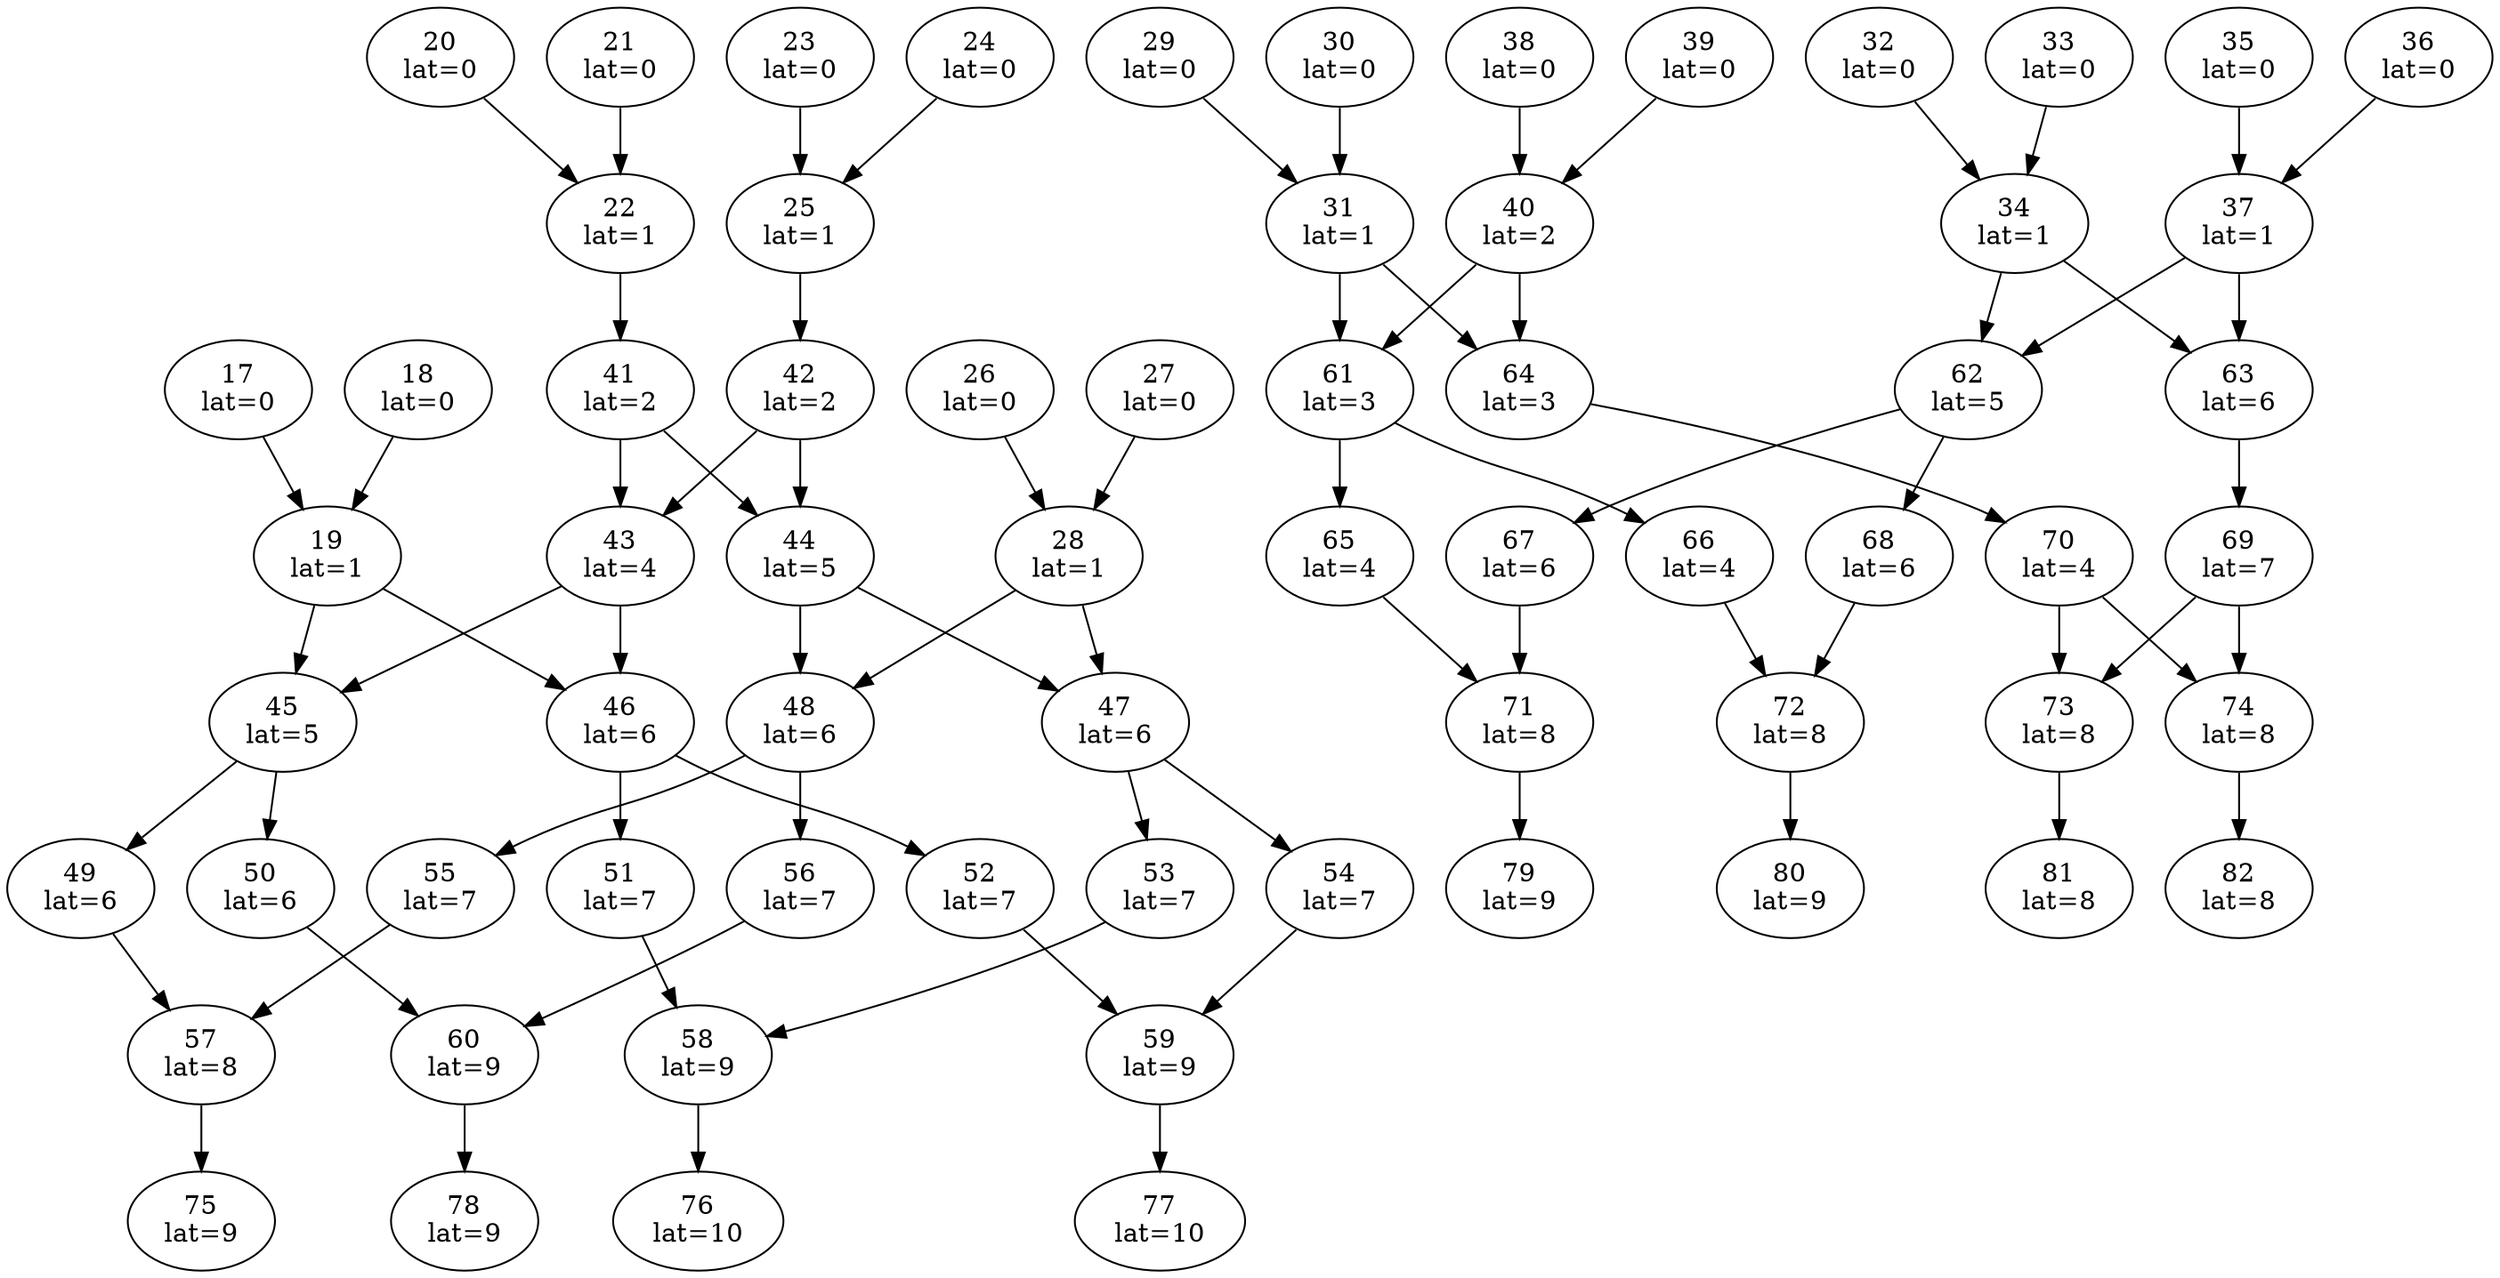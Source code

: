 Digraph G {
"17"[label = "\N\nlat=0"];
"18"[label = "\N\nlat=0"];
"20"[label = "\N\nlat=0"];
"21"[label = "\N\nlat=0"];
"23"[label = "\N\nlat=0"];
"24"[label = "\N\nlat=0"];
"26"[label = "\N\nlat=0"];
"27"[label = "\N\nlat=0"];
"29"[label = "\N\nlat=0"];
"30"[label = "\N\nlat=0"];
"32"[label = "\N\nlat=0"];
"33"[label = "\N\nlat=0"];
"35"[label = "\N\nlat=0"];
"36"[label = "\N\nlat=0"];
"38"[label = "\N\nlat=0"];
"39"[label = "\N\nlat=0"];
"75"[label = "\N\nlat=9"];
"57"->"75"
"76"[label = "\N\nlat=10"];
"58"->"76"
"77"[label = "\N\nlat=10"];
"59"->"77"
"78"[label = "\N\nlat=9"];
"60"->"78"
"79"[label = "\N\nlat=9"];
"71"->"79"
"80"[label = "\N\nlat=9"];
"72"->"80"
"81"[label = "\N\nlat=8"];
"73"->"81"
"82"[label = "\N\nlat=8"];
"74"->"82"
"19"[label = "\N\nlat=1"];
"17"->"19";
"18"->"19";
"22"[label = "\N\nlat=1"];
"20"->"22";
"21"->"22";
"25"[label = "\N\nlat=1"];
"23"->"25";
"24"->"25";
"28"[label = "\N\nlat=1"];
"26"->"28";
"27"->"28";
"31"[label = "\N\nlat=1"];
"29"->"31";
"30"->"31";
"34"[label = "\N\nlat=1"];
"32"->"34";
"33"->"34";
"37"[label = "\N\nlat=1"];
"35"->"37";
"36"->"37";
"40"[label = "\N\nlat=2"];
"38"->"40";
"39"->"40";
"41"[label = "\N\nlat=2"];
"22"->"41";
"42"[label = "\N\nlat=2"];
"25"->"42";
"43"[label = "\N\nlat=4"];
"41"->"43";
"42"->"43";
"44"[label = "\N\nlat=5"];
"41"->"44";
"42"->"44";
"45"[label = "\N\nlat=5"];
"19"->"45";
"43"->"45";
"46"[label = "\N\nlat=6"];
"19"->"46";
"43"->"46";
"47"[label = "\N\nlat=6"];
"28"->"47";
"44"->"47";
"48"[label = "\N\nlat=6"];
"28"->"48";
"44"->"48";
"49"[label = "\N\nlat=6"];
"45"->"49";
"50"[label = "\N\nlat=6"];
"45"->"50";
"51"[label = "\N\nlat=7"];
"46"->"51";
"52"[label = "\N\nlat=7"];
"46"->"52";
"53"[label = "\N\nlat=7"];
"47"->"53";
"54"[label = "\N\nlat=7"];
"47"->"54";
"55"[label = "\N\nlat=7"];
"48"->"55";
"56"[label = "\N\nlat=7"];
"48"->"56";
"57"[label = "\N\nlat=8"];
"49"->"57";
"55"->"57";
"58"[label = "\N\nlat=9"];
"51"->"58";
"53"->"58";
"59"[label = "\N\nlat=9"];
"52"->"59";
"54"->"59";
"60"[label = "\N\nlat=9"];
"50"->"60";
"56"->"60";
"61"[label = "\N\nlat=3"];
"31"->"61";
"40"->"61";
"62"[label = "\N\nlat=5"];
"34"->"62";
"37"->"62";
"63"[label = "\N\nlat=6"];
"34"->"63";
"37"->"63";
"64"[label = "\N\nlat=3"];
"31"->"64";
"40"->"64";
"65"[label = "\N\nlat=4"];
"61"->"65";
"66"[label = "\N\nlat=4"];
"61"->"66";
"67"[label = "\N\nlat=6"];
"62"->"67";
"68"[label = "\N\nlat=6"];
"62"->"68";
"69"[label = "\N\nlat=7"];
"63"->"69";
"70"[label = "\N\nlat=4"];
"64"->"70";
"71"[label = "\N\nlat=8"];
"65"->"71";
"67"->"71";
"72"[label = "\N\nlat=8"];
"66"->"72";
"68"->"72";
"73"[label = "\N\nlat=8"];
"69"->"73";
"70"->"73";
"74"[label = "\N\nlat=8"];
"69"->"74";
"70"->"74";
}
